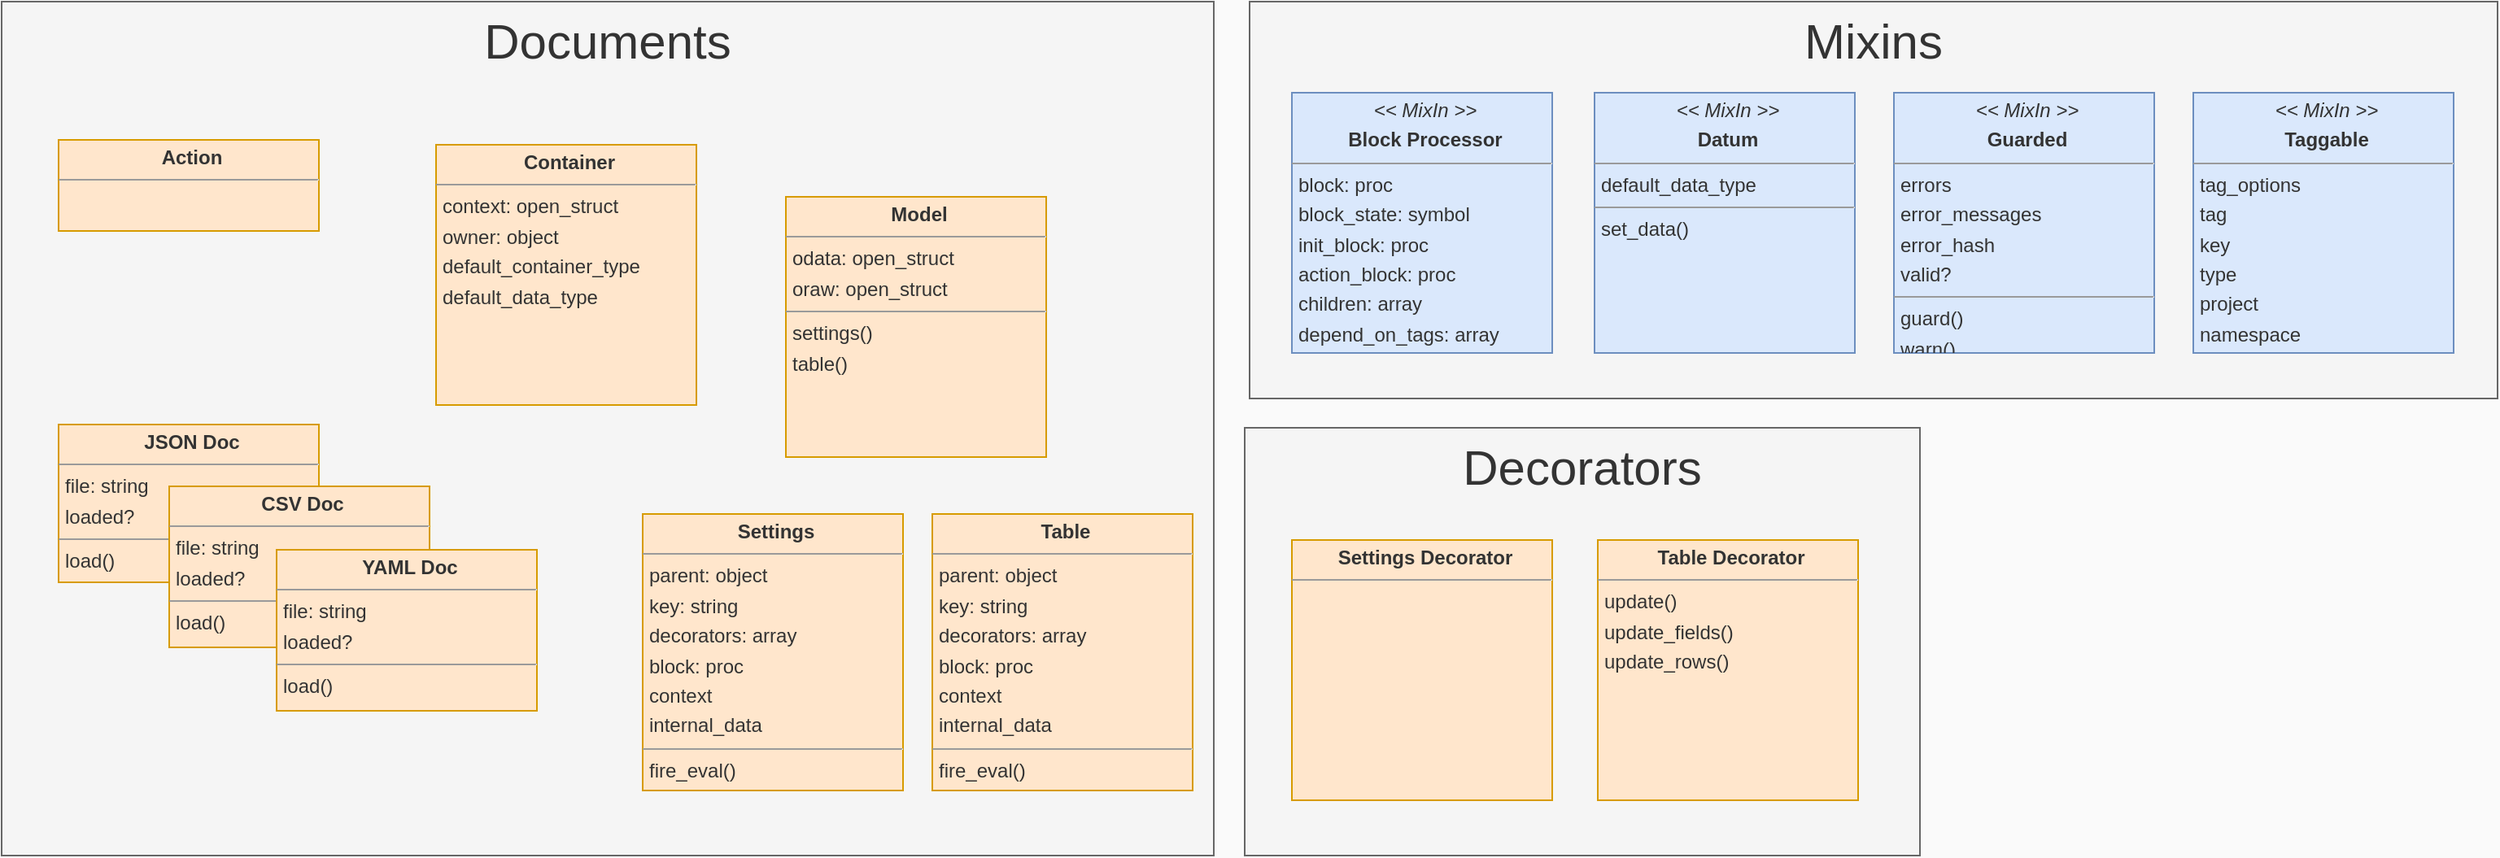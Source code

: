 <mxfile>
    <diagram id="OyH" name="Style-Plain">
        <mxGraphModel dx="1513" dy="742" grid="0" gridSize="10" guides="1" tooltips="1" connect="1" arrows="1" fold="1" page="1" pageScale="1" pageWidth="1169" pageHeight="827" background="#fafafa" math="0" shadow="0">
            <root>
                <mxCell id="page_root_OyH"/>
                <mxCell id="node_root_OyH" parent="page_root_OyH"/>
                <mxCell id="3" value="" style="group" vertex="1" connectable="0" parent="node_root_OyH">
                    <mxGeometry x="795" y="102" width="767" height="244" as="geometry"/>
                </mxCell>
                <mxCell id="OyH-11" value="Mixins" style="whiteSpace=wrap;html=1;rounded=0;fillColor=#f5f5f5;strokeColor=#666666;fontColor=#333333;verticalAlign=top;fontSize=30;" parent="3" vertex="1">
                    <mxGeometry width="767" height="244" as="geometry"/>
                </mxCell>
                <mxCell id="OyH-12" value="&lt;p style=&quot;margin:0px;margin-left:4px;margin-top:4px;text-align:center&quot;&gt;&lt;i&gt;&amp;lt;&amp;lt; MixIn &amp;gt;&amp;gt;&lt;/i&gt;&lt;/p&gt;&lt;p style=&quot;margin:0px;margin-left:4px;margin-top:4px;text-align:center&quot;&gt;&lt;b&gt;Block Processor&lt;/b&gt;&lt;/p&gt;&lt;hr size=&quot;1&quot;/&gt;&lt;p style=&quot;margin:0px;margin-left:4px;margin-top:4px&quot;&gt;block: proc&lt;/p&gt;&lt;p style=&quot;margin:0px;margin-left:4px;margin-top:4px&quot;&gt;block_state: symbol&lt;/p&gt;&lt;p style=&quot;margin:0px;margin-left:4px;margin-top:4px&quot;&gt;init_block: proc&lt;/p&gt;&lt;p style=&quot;margin:0px;margin-left:4px;margin-top:4px&quot;&gt;action_block: proc&lt;/p&gt;&lt;p style=&quot;margin:0px;margin-left:4px;margin-top:4px&quot;&gt;children: array&lt;/p&gt;&lt;p style=&quot;margin:0px;margin-left:4px;margin-top:4px&quot;&gt;depend_on_tags: array&lt;/p&gt;&lt;p style=&quot;margin:0px;margin-left:4px;margin-top:4px&quot;&gt;dependents: array&lt;/p&gt;&lt;hr size=&quot;1&quot;/&gt;&lt;p style=&quot;margin:0px;margin-left:4px;margin-top:4px&quot;&gt;depend_on()&lt;/p&gt;&lt;p style=&quot;margin:0px;margin-left:4px;margin-top:4px&quot;&gt;resolve_dependency()&lt;/p&gt;&lt;p style=&quot;margin:0px;margin-left:4px;margin-top:4px&quot;&gt;import()&lt;/p&gt;&lt;p style=&quot;margin:0px;margin-left:4px;margin-top:4px&quot;&gt;import_data()&lt;/p&gt;&lt;p style=&quot;margin:0px;margin-left:4px;margin-top:4px&quot;&gt;dependencies_met()&lt;/p&gt;&lt;p style=&quot;margin:0px;margin-left:4px;margin-top:4px&quot;&gt;execute_block()&lt;/p&gt;&lt;p style=&quot;margin:0px;margin-left:4px;margin-top:4px&quot;&gt;block_execute()&lt;/p&gt;&lt;p style=&quot;margin:0px;margin-left:4px;margin-top:4px&quot;&gt;new()&lt;/p&gt;&lt;p style=&quot;margin:0px;margin-left:4px;margin-top:4px&quot;&gt;evaluated()&lt;/p&gt;&lt;p style=&quot;margin:0px;margin-left:4px;margin-top:4px&quot;&gt;initialized()&lt;/p&gt;&lt;p style=&quot;margin:0px;margin-left:4px;margin-top:4px&quot;&gt;children_evaluated()&lt;/p&gt;&lt;p style=&quot;margin:0px;margin-left:4px;margin-top:4px&quot;&gt;actioned()&lt;/p&gt;&lt;p style=&quot;margin:0px;margin-left:4px;margin-top:4px&quot;&gt;fire_eval()&lt;/p&gt;&lt;p style=&quot;margin:0px;margin-left:4px;margin-top:4px&quot;&gt;init()&lt;/p&gt;&lt;p style=&quot;margin:0px;margin-left:4px;margin-top:4px&quot;&gt;fire_init()&lt;/p&gt;&lt;p style=&quot;margin:0px;margin-left:4px;margin-top:4px&quot;&gt;add_child()&lt;/p&gt;&lt;p style=&quot;margin:0px;margin-left:4px;margin-top:4px&quot;&gt;fire_children()&lt;/p&gt;&lt;p style=&quot;margin:0px;margin-left:4px;margin-top:4px&quot;&gt;action()&lt;/p&gt;&lt;p style=&quot;margin:0px;margin-left:4px;margin-top:4px&quot;&gt;fire_action()&lt;/p&gt;" style="whiteSpace=wrap;html=1;rounded=0;fillColor=#dae8fc;strokeColor=#6c8ebf;fontColor=#333333;align=left;overflow=fill;fontSize=12;fontFamily=Helvetica" parent="3" vertex="1">
                    <mxGeometry x="26" y="56" width="160" height="160" as="geometry"/>
                </mxCell>
                <mxCell id="OyH-14" value="&lt;p style=&quot;margin:0px;margin-left:4px;margin-top:4px;text-align:center&quot;&gt;&lt;i&gt;&amp;lt;&amp;lt; MixIn &amp;gt;&amp;gt;&lt;/i&gt;&lt;/p&gt;&lt;p style=&quot;margin:0px;margin-left:4px;margin-top:4px;text-align:center&quot;&gt;&lt;b&gt;Datum&lt;/b&gt;&lt;/p&gt;&lt;hr size=&quot;1&quot;/&gt;&lt;p style=&quot;margin:0px;margin-left:4px;margin-top:4px&quot;&gt;default_data_type&lt;/p&gt;&lt;hr size=&quot;1&quot;/&gt;&lt;p style=&quot;margin:0px;margin-left:4px;margin-top:4px&quot;&gt;set_data()&lt;/p&gt;" style="whiteSpace=wrap;html=1;rounded=0;fillColor=#dae8fc;strokeColor=#6c8ebf;fontColor=#333333;align=left;overflow=fill;fontSize=12;fontFamily=Helvetica" parent="3" vertex="1">
                    <mxGeometry x="212" y="56" width="160" height="160" as="geometry"/>
                </mxCell>
                <mxCell id="OyH-15" value="&lt;p style=&quot;margin:0px;margin-left:4px;margin-top:4px;text-align:center&quot;&gt;&lt;i&gt;&amp;lt;&amp;lt; MixIn &amp;gt;&amp;gt;&lt;/i&gt;&lt;/p&gt;&lt;p style=&quot;margin:0px;margin-left:4px;margin-top:4px;text-align:center&quot;&gt;&lt;b&gt;Guarded&lt;/b&gt;&lt;/p&gt;&lt;hr size=&quot;1&quot;/&gt;&lt;p style=&quot;margin:0px;margin-left:4px;margin-top:4px&quot;&gt;errors&lt;/p&gt;&lt;p style=&quot;margin:0px;margin-left:4px;margin-top:4px&quot;&gt;error_messages&lt;/p&gt;&lt;p style=&quot;margin:0px;margin-left:4px;margin-top:4px&quot;&gt;error_hash&lt;/p&gt;&lt;p style=&quot;margin:0px;margin-left:4px;margin-top:4px&quot;&gt;valid?&lt;/p&gt;&lt;hr size=&quot;1&quot;/&gt;&lt;p style=&quot;margin:0px;margin-left:4px;margin-top:4px&quot;&gt;guard()&lt;/p&gt;&lt;p style=&quot;margin:0px;margin-left:4px;margin-top:4px&quot;&gt;warn()&lt;/p&gt;" style="whiteSpace=wrap;html=1;rounded=0;fillColor=#dae8fc;strokeColor=#6c8ebf;fontColor=#333333;align=left;overflow=fill;fontSize=12;fontFamily=Helvetica" parent="3" vertex="1">
                    <mxGeometry x="396" y="56" width="160" height="160" as="geometry"/>
                </mxCell>
                <mxCell id="OyH-16" value="&lt;p style=&quot;margin:0px;margin-left:4px;margin-top:4px;text-align:center&quot;&gt;&lt;i&gt;&amp;lt;&amp;lt; MixIn &amp;gt;&amp;gt;&lt;/i&gt;&lt;/p&gt;&lt;p style=&quot;margin:0px;margin-left:4px;margin-top:4px;text-align:center&quot;&gt;&lt;b&gt;Taggable&lt;/b&gt;&lt;/p&gt;&lt;hr size=&quot;1&quot;/&gt;&lt;p style=&quot;margin:0px;margin-left:4px;margin-top:4px&quot;&gt;tag_options&lt;/p&gt;&lt;p style=&quot;margin:0px;margin-left:4px;margin-top:4px&quot;&gt;tag&lt;/p&gt;&lt;p style=&quot;margin:0px;margin-left:4px;margin-top:4px&quot;&gt;key&lt;/p&gt;&lt;p style=&quot;margin:0px;margin-left:4px;margin-top:4px&quot;&gt;type&lt;/p&gt;&lt;p style=&quot;margin:0px;margin-left:4px;margin-top:4px&quot;&gt;project&lt;/p&gt;&lt;p style=&quot;margin:0px;margin-left:4px;margin-top:4px&quot;&gt;namespace&lt;/p&gt;" style="whiteSpace=wrap;html=1;rounded=0;fillColor=#dae8fc;strokeColor=#6c8ebf;fontColor=#333333;align=left;overflow=fill;fontSize=12;fontFamily=Helvetica" parent="3" vertex="1">
                    <mxGeometry x="580" y="56" width="160" height="160" as="geometry"/>
                </mxCell>
                <mxCell id="1" value="" style="group" vertex="1" connectable="0" parent="node_root_OyH">
                    <mxGeometry x="792" y="364" width="415" height="263" as="geometry"/>
                </mxCell>
                <mxCell id="OyH-17" value="Decorators" style="whiteSpace=wrap;html=1;rounded=0;fillColor=#f5f5f5;strokeColor=#666666;fontColor=#333333;verticalAlign=top;fontSize=30;" parent="1" vertex="1">
                    <mxGeometry width="415" height="263" as="geometry"/>
                </mxCell>
                <mxCell id="SpUEBCKOFSfBhqVF4tDH-6" value="&lt;p style=&quot;margin:0px;margin-left:4px;margin-top:4px;text-align:center&quot;&gt;&lt;b&gt;Settings Decorator&lt;/b&gt;&lt;/p&gt;&lt;hr size=&quot;1&quot;/&gt;" style="whiteSpace=wrap;html=1;rounded=0;fillColor=#ffe6cc;strokeColor=#d79b00;fontColor=#333333;align=left;overflow=fill;fontSize=12;fontFamily=Helvetica" parent="1" vertex="1">
                    <mxGeometry x="29" y="69" width="160" height="160" as="geometry"/>
                </mxCell>
                <mxCell id="SpUEBCKOFSfBhqVF4tDH-7" value="&lt;p style=&quot;margin:0px;margin-left:4px;margin-top:4px;text-align:center&quot;&gt;&lt;b&gt;Table Decorator&lt;/b&gt;&lt;/p&gt;&lt;hr size=&quot;1&quot;/&gt;&lt;p style=&quot;margin:0px;margin-left:4px;margin-top:4px&quot;&gt;update()&lt;/p&gt;&lt;p style=&quot;margin:0px;margin-left:4px;margin-top:4px&quot;&gt;update_fields()&lt;/p&gt;&lt;p style=&quot;margin:0px;margin-left:4px;margin-top:4px&quot;&gt;update_rows()&lt;/p&gt;" style="whiteSpace=wrap;html=1;rounded=0;fillColor=#ffe6cc;strokeColor=#d79b00;fontColor=#333333;align=left;overflow=fill;fontSize=12;fontFamily=Helvetica" parent="1" vertex="1">
                    <mxGeometry x="217" y="69" width="160" height="160" as="geometry"/>
                </mxCell>
                <mxCell id="8" value="" style="group" vertex="1" connectable="0" parent="node_root_OyH">
                    <mxGeometry x="28" y="102" width="745" height="525" as="geometry"/>
                </mxCell>
                <mxCell id="OyH-2" value="Documents" style="whiteSpace=wrap;html=1;rounded=0;fillColor=#f5f5f5;strokeColor=#666666;fontColor=#333333;verticalAlign=top;fontSize=30;" parent="8" vertex="1">
                    <mxGeometry width="745" height="525" as="geometry"/>
                </mxCell>
                <mxCell id="OyH-4" value="&lt;p style=&quot;margin:0px;margin-left:4px;margin-top:4px;text-align:center&quot;&gt;&lt;b&gt;Container&lt;/b&gt;&lt;/p&gt;&lt;hr size=&quot;1&quot;/&gt;&lt;p style=&quot;margin:0px;margin-left:4px;margin-top:4px&quot;&gt;context: open_struct&lt;/p&gt;&lt;p style=&quot;margin:0px;margin-left:4px;margin-top:4px&quot;&gt;owner: object&lt;/p&gt;&lt;p style=&quot;margin:0px;margin-left:4px;margin-top:4px&quot;&gt;default_container_type&lt;/p&gt;&lt;p style=&quot;margin:0px;margin-left:4px;margin-top:4px&quot;&gt;default_data_type&lt;/p&gt;" style="whiteSpace=wrap;html=1;rounded=0;fillColor=#ffe6cc;strokeColor=#d79b00;fontColor=#333333;align=left;overflow=fill;fontSize=12;fontFamily=Helvetica" parent="8" vertex="1">
                    <mxGeometry x="267" y="88" width="160" height="160" as="geometry"/>
                </mxCell>
                <mxCell id="OyH-6" value="&lt;p style=&quot;margin:0px;margin-left:4px;margin-top:4px;text-align:center&quot;&gt;&lt;b&gt;JSON Doc&lt;/b&gt;&lt;/p&gt;&lt;hr size=&quot;1&quot;/&gt;&lt;p style=&quot;margin:0px;margin-left:4px;margin-top:4px&quot;&gt;file: string&lt;/p&gt;&lt;p style=&quot;margin:0px;margin-left:4px;margin-top:4px&quot;&gt;loaded?&lt;/p&gt;&lt;hr size=&quot;1&quot;/&gt;&lt;p style=&quot;margin:0px;margin-left:4px;margin-top:4px&quot;&gt;load()&lt;/p&gt;" style="whiteSpace=wrap;html=1;rounded=0;fillColor=#ffe6cc;strokeColor=#d79b00;fontColor=#333333;align=left;overflow=fill;fontSize=12;fontFamily=Helvetica" parent="8" vertex="1">
                    <mxGeometry x="35" y="260" width="160" height="97" as="geometry"/>
                </mxCell>
                <mxCell id="OyH-8" value="&lt;p style=&quot;margin:0px;margin-left:4px;margin-top:4px;text-align:center&quot;&gt;&lt;b&gt;Model&lt;/b&gt;&lt;/p&gt;&lt;hr size=&quot;1&quot;/&gt;&lt;p style=&quot;margin:0px;margin-left:4px;margin-top:4px&quot;&gt;odata: open_struct&lt;/p&gt;&lt;p style=&quot;margin:0px;margin-left:4px;margin-top:4px&quot;&gt;oraw: open_struct&lt;/p&gt;&lt;hr size=&quot;1&quot;/&gt;&lt;p style=&quot;margin:0px;margin-left:4px;margin-top:4px&quot;&gt;settings()&lt;/p&gt;&lt;p style=&quot;margin:0px;margin-left:4px;margin-top:4px&quot;&gt;table()&lt;/p&gt;" style="whiteSpace=wrap;html=1;rounded=0;fillColor=#ffe6cc;strokeColor=#d79b00;fontColor=#333333;align=left;overflow=fill;fontSize=12;fontFamily=Helvetica" parent="8" vertex="1">
                    <mxGeometry x="482" y="120" width="160" height="160" as="geometry"/>
                </mxCell>
                <mxCell id="OyH-9" value="&lt;p style=&quot;margin:0px;margin-left:4px;margin-top:4px;text-align:center&quot;&gt;&lt;b&gt;Settings&lt;/b&gt;&lt;/p&gt;&lt;hr size=&quot;1&quot;/&gt;&lt;p style=&quot;margin:0px;margin-left:4px;margin-top:4px&quot;&gt;parent: object&lt;/p&gt;&lt;p style=&quot;margin:0px;margin-left:4px;margin-top:4px&quot;&gt;key: string&lt;/p&gt;&lt;p style=&quot;margin:0px;margin-left:4px;margin-top:4px&quot;&gt;decorators: array&lt;/p&gt;&lt;p style=&quot;margin:0px;margin-left:4px;margin-top:4px&quot;&gt;block: proc&lt;/p&gt;&lt;p style=&quot;margin:0px;margin-left:4px;margin-top:4px&quot;&gt;context&lt;/p&gt;&lt;p style=&quot;margin:0px;margin-left:4px;margin-top:4px&quot;&gt;internal_data&lt;/p&gt;&lt;hr size=&quot;1&quot;/&gt;&lt;p style=&quot;margin:0px;margin-left:4px;margin-top:4px&quot;&gt;fire_eval()&lt;/p&gt;" style="whiteSpace=wrap;html=1;rounded=0;fillColor=#ffe6cc;strokeColor=#d79b00;fontColor=#333333;align=left;overflow=fill;fontSize=12;fontFamily=Helvetica" parent="8" vertex="1">
                    <mxGeometry x="394" y="315" width="160" height="170" as="geometry"/>
                </mxCell>
                <mxCell id="OyH-10" value="&lt;p style=&quot;margin:0px;margin-left:4px;margin-top:4px;text-align:center&quot;&gt;&lt;b&gt;Table&lt;/b&gt;&lt;/p&gt;&lt;hr size=&quot;1&quot;/&gt;&lt;p style=&quot;margin:0px;margin-left:4px;margin-top:4px&quot;&gt;parent: object&lt;/p&gt;&lt;p style=&quot;margin:0px;margin-left:4px;margin-top:4px&quot;&gt;key: string&lt;/p&gt;&lt;p style=&quot;margin:0px;margin-left:4px;margin-top:4px&quot;&gt;decorators: array&lt;/p&gt;&lt;p style=&quot;margin:0px;margin-left:4px;margin-top:4px&quot;&gt;block: proc&lt;/p&gt;&lt;p style=&quot;margin:0px;margin-left:4px;margin-top:4px&quot;&gt;context&lt;/p&gt;&lt;p style=&quot;margin:0px;margin-left:4px;margin-top:4px&quot;&gt;internal_data&lt;/p&gt;&lt;hr size=&quot;1&quot;/&gt;&lt;p style=&quot;margin:0px;margin-left:4px;margin-top:4px&quot;&gt;fire_eval()&lt;/p&gt;" style="whiteSpace=wrap;html=1;rounded=0;fillColor=#ffe6cc;strokeColor=#d79b00;fontColor=#333333;align=left;overflow=fill;fontSize=12;fontFamily=Helvetica" parent="8" vertex="1">
                    <mxGeometry x="572" y="315" width="160" height="170" as="geometry"/>
                </mxCell>
                <mxCell id="OyH-5" value="&lt;p style=&quot;margin:0px;margin-left:4px;margin-top:4px;text-align:center&quot;&gt;&lt;b&gt;CSV Doc&lt;/b&gt;&lt;/p&gt;&lt;hr size=&quot;1&quot;/&gt;&lt;p style=&quot;margin:0px;margin-left:4px;margin-top:4px&quot;&gt;file: string&lt;/p&gt;&lt;p style=&quot;margin:0px;margin-left:4px;margin-top:4px&quot;&gt;loaded?&lt;/p&gt;&lt;hr size=&quot;1&quot;/&gt;&lt;p style=&quot;margin:0px;margin-left:4px;margin-top:4px&quot;&gt;load()&lt;/p&gt;" style="whiteSpace=wrap;html=1;rounded=0;fillColor=#ffe6cc;strokeColor=#d79b00;fontColor=#333333;align=left;overflow=fill;fontSize=12;fontFamily=Helvetica" parent="8" vertex="1">
                    <mxGeometry x="103" y="298" width="160" height="99" as="geometry"/>
                </mxCell>
                <mxCell id="OyH-7" value="&lt;p style=&quot;margin:0px;margin-left:4px;margin-top:4px;text-align:center&quot;&gt;&lt;b&gt;YAML Doc&lt;/b&gt;&lt;/p&gt;&lt;hr size=&quot;1&quot;/&gt;&lt;p style=&quot;margin:0px;margin-left:4px;margin-top:4px&quot;&gt;file: string&lt;/p&gt;&lt;p style=&quot;margin:0px;margin-left:4px;margin-top:4px&quot;&gt;loaded?&lt;/p&gt;&lt;hr size=&quot;1&quot;/&gt;&lt;p style=&quot;margin:0px;margin-left:4px;margin-top:4px&quot;&gt;load()&lt;/p&gt;" style="whiteSpace=wrap;html=1;rounded=0;fillColor=#ffe6cc;strokeColor=#d79b00;fontColor=#333333;align=left;overflow=fill;fontSize=12;fontFamily=Helvetica" parent="8" vertex="1">
                    <mxGeometry x="169" y="337" width="160" height="99" as="geometry"/>
                </mxCell>
                <mxCell id="OyH-3" value="&lt;p style=&quot;margin:0px;margin-left:4px;margin-top:4px;text-align:center&quot;&gt;&lt;b&gt;Action&lt;/b&gt;&lt;/p&gt;&lt;hr size=&quot;1&quot;/&gt;" style="whiteSpace=wrap;html=1;rounded=0;fillColor=#ffe6cc;strokeColor=#d79b00;fontColor=#333333;align=left;overflow=fill;fontSize=12;fontFamily=Helvetica" parent="8" vertex="1">
                    <mxGeometry x="35" y="85" width="160" height="56" as="geometry"/>
                </mxCell>
            </root>
        </mxGraphModel>
    </diagram>
</mxfile>